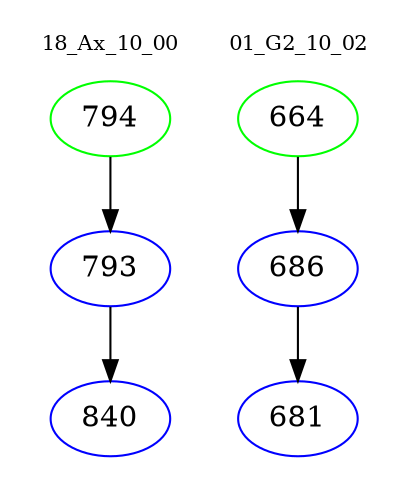 digraph{
subgraph cluster_0 {
color = white
label = "18_Ax_10_00";
fontsize=10;
T0_794 [label="794", color="green"]
T0_794 -> T0_793 [color="black"]
T0_793 [label="793", color="blue"]
T0_793 -> T0_840 [color="black"]
T0_840 [label="840", color="blue"]
}
subgraph cluster_1 {
color = white
label = "01_G2_10_02";
fontsize=10;
T1_664 [label="664", color="green"]
T1_664 -> T1_686 [color="black"]
T1_686 [label="686", color="blue"]
T1_686 -> T1_681 [color="black"]
T1_681 [label="681", color="blue"]
}
}
